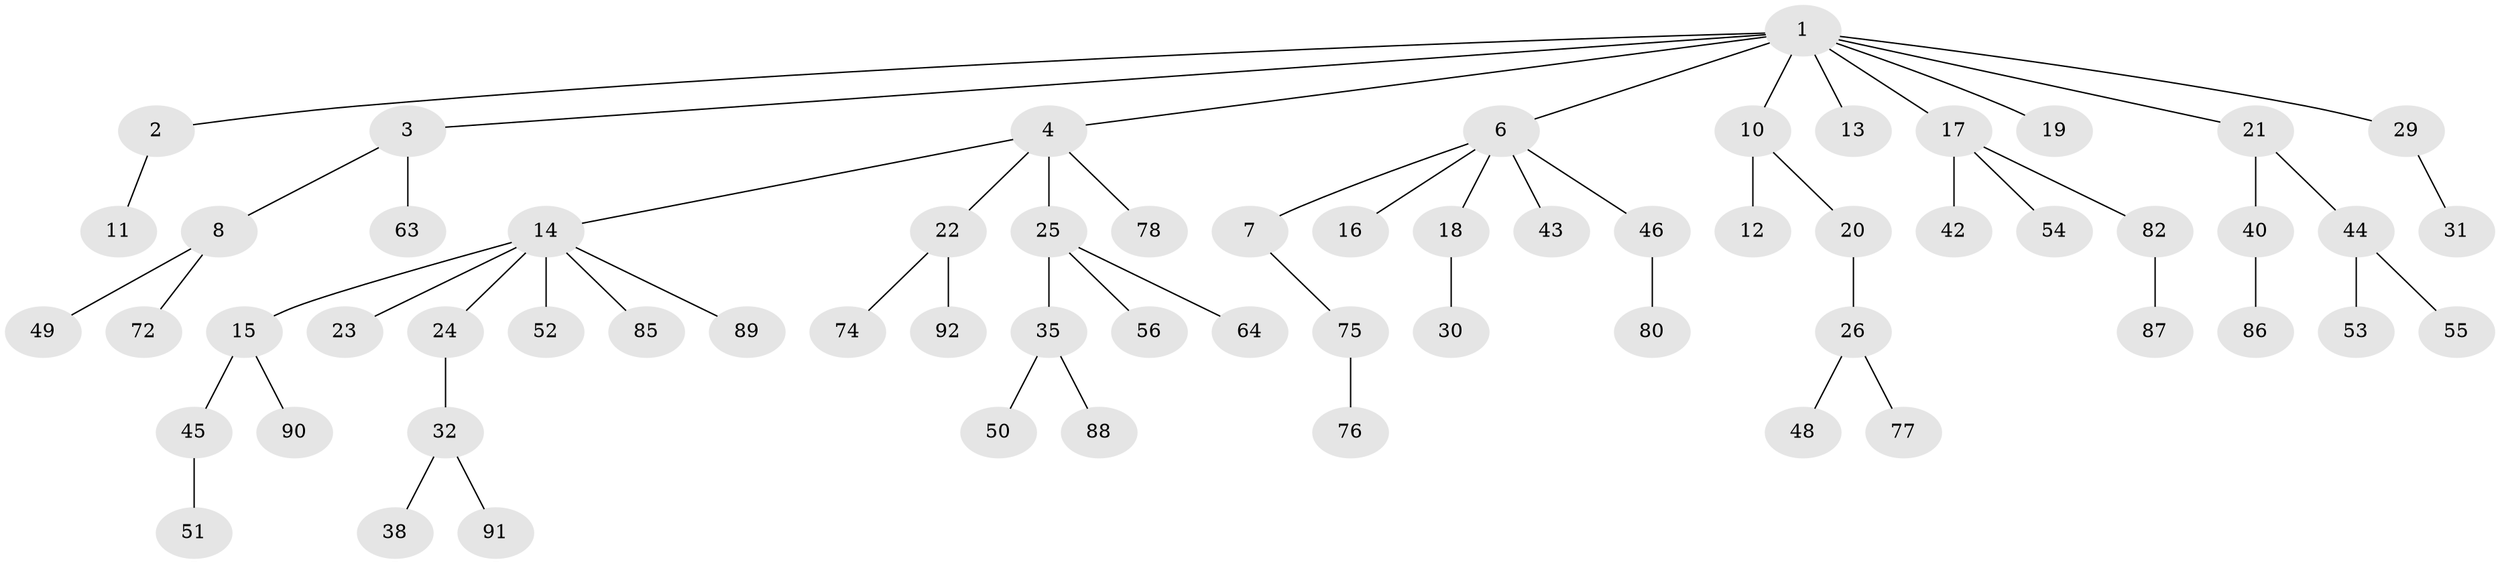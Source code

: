 // Generated by graph-tools (version 1.1) at 2025/52/02/27/25 19:52:11]
// undirected, 63 vertices, 62 edges
graph export_dot {
graph [start="1"]
  node [color=gray90,style=filled];
  1 [super="+5"];
  2;
  3 [super="+33"];
  4;
  6 [super="+9"];
  7 [super="+65"];
  8 [super="+27"];
  10 [super="+95"];
  11 [super="+69"];
  12;
  13 [super="+68"];
  14 [super="+39"];
  15 [super="+37"];
  16;
  17 [super="+28"];
  18;
  19;
  20 [super="+34"];
  21 [super="+41"];
  22 [super="+36"];
  23 [super="+70"];
  24;
  25 [super="+58"];
  26;
  29;
  30 [super="+67"];
  31 [super="+61"];
  32 [super="+94"];
  35 [super="+71"];
  38 [super="+66"];
  40 [super="+60"];
  42;
  43 [super="+47"];
  44 [super="+57"];
  45 [super="+79"];
  46 [super="+83"];
  48 [super="+84"];
  49 [super="+93"];
  50 [super="+59"];
  51;
  52 [super="+81"];
  53;
  54;
  55;
  56 [super="+62"];
  63 [super="+73"];
  64;
  72;
  74;
  75;
  76;
  77;
  78;
  80;
  82;
  85;
  86;
  87;
  88;
  89;
  90;
  91;
  92;
  1 -- 2;
  1 -- 3;
  1 -- 4;
  1 -- 10;
  1 -- 13;
  1 -- 17;
  1 -- 21;
  1 -- 19;
  1 -- 29;
  1 -- 6;
  2 -- 11;
  3 -- 8;
  3 -- 63;
  4 -- 14;
  4 -- 22;
  4 -- 25;
  4 -- 78;
  6 -- 7;
  6 -- 43;
  6 -- 16;
  6 -- 46;
  6 -- 18;
  7 -- 75;
  8 -- 49;
  8 -- 72;
  10 -- 12;
  10 -- 20;
  14 -- 15;
  14 -- 23;
  14 -- 24;
  14 -- 52;
  14 -- 89;
  14 -- 85;
  15 -- 45;
  15 -- 90;
  17 -- 82;
  17 -- 42;
  17 -- 54;
  18 -- 30;
  20 -- 26;
  21 -- 40;
  21 -- 44;
  22 -- 92;
  22 -- 74;
  24 -- 32;
  25 -- 35;
  25 -- 56;
  25 -- 64;
  26 -- 48;
  26 -- 77;
  29 -- 31;
  32 -- 38;
  32 -- 91;
  35 -- 50;
  35 -- 88;
  40 -- 86;
  44 -- 53;
  44 -- 55;
  45 -- 51;
  46 -- 80;
  75 -- 76;
  82 -- 87;
}
